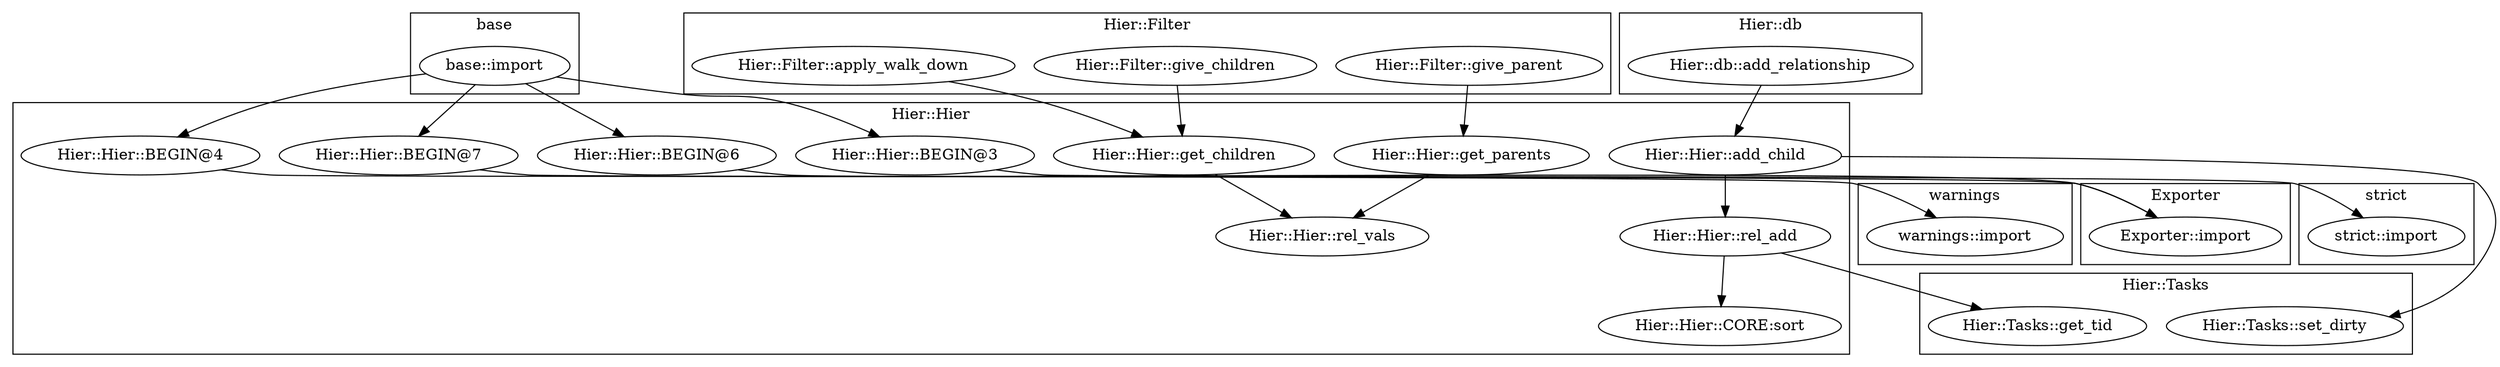 digraph {
graph [overlap=false]
subgraph cluster_Hier_Hier {
	label="Hier::Hier";
	"Hier::Hier::rel_add";
	"Hier::Hier::BEGIN@4";
	"Hier::Hier::CORE:sort";
	"Hier::Hier::BEGIN@7";
	"Hier::Hier::get_parents";
	"Hier::Hier::BEGIN@3";
	"Hier::Hier::BEGIN@6";
	"Hier::Hier::rel_vals";
	"Hier::Hier::get_children";
	"Hier::Hier::add_child";
}
subgraph cluster_base {
	label="base";
	"base::import";
}
subgraph cluster_warnings {
	label="warnings";
	"warnings::import";
}
subgraph cluster_strict {
	label="strict";
	"strict::import";
}
subgraph cluster_Hier_Filter {
	label="Hier::Filter";
	"Hier::Filter::give_parent";
	"Hier::Filter::apply_walk_down";
	"Hier::Filter::give_children";
}
subgraph cluster_Hier_db {
	label="Hier::db";
	"Hier::db::add_relationship";
}
subgraph cluster_Hier_Tasks {
	label="Hier::Tasks";
	"Hier::Tasks::set_dirty";
	"Hier::Tasks::get_tid";
}
subgraph cluster_Exporter {
	label="Exporter";
	"Exporter::import";
}
"Hier::Hier::get_parents" -> "Hier::Hier::rel_vals";
"Hier::Hier::get_children" -> "Hier::Hier::rel_vals";
"Hier::Hier::BEGIN@6" -> "Exporter::import";
"Hier::Hier::BEGIN@7" -> "Exporter::import";
"Hier::Hier::add_child" -> "Hier::Tasks::set_dirty";
"Hier::Filter::give_parent" -> "Hier::Hier::get_parents";
"Hier::Filter::apply_walk_down" -> "Hier::Hier::get_children";
"Hier::Filter::give_children" -> "Hier::Hier::get_children";
"Hier::Hier::rel_add" -> "Hier::Tasks::get_tid";
"Hier::Hier::BEGIN@4" -> "warnings::import";
"base::import" -> "Hier::Hier::BEGIN@7";
"base::import" -> "Hier::Hier::BEGIN@4";
"base::import" -> "Hier::Hier::BEGIN@3";
"Hier::Hier::rel_add" -> "Hier::Hier::CORE:sort";
"base::import" -> "Hier::Hier::BEGIN@6";
"Hier::Hier::add_child" -> "Hier::Hier::rel_add";
"Hier::Hier::BEGIN@3" -> "strict::import";
"Hier::db::add_relationship" -> "Hier::Hier::add_child";
}
